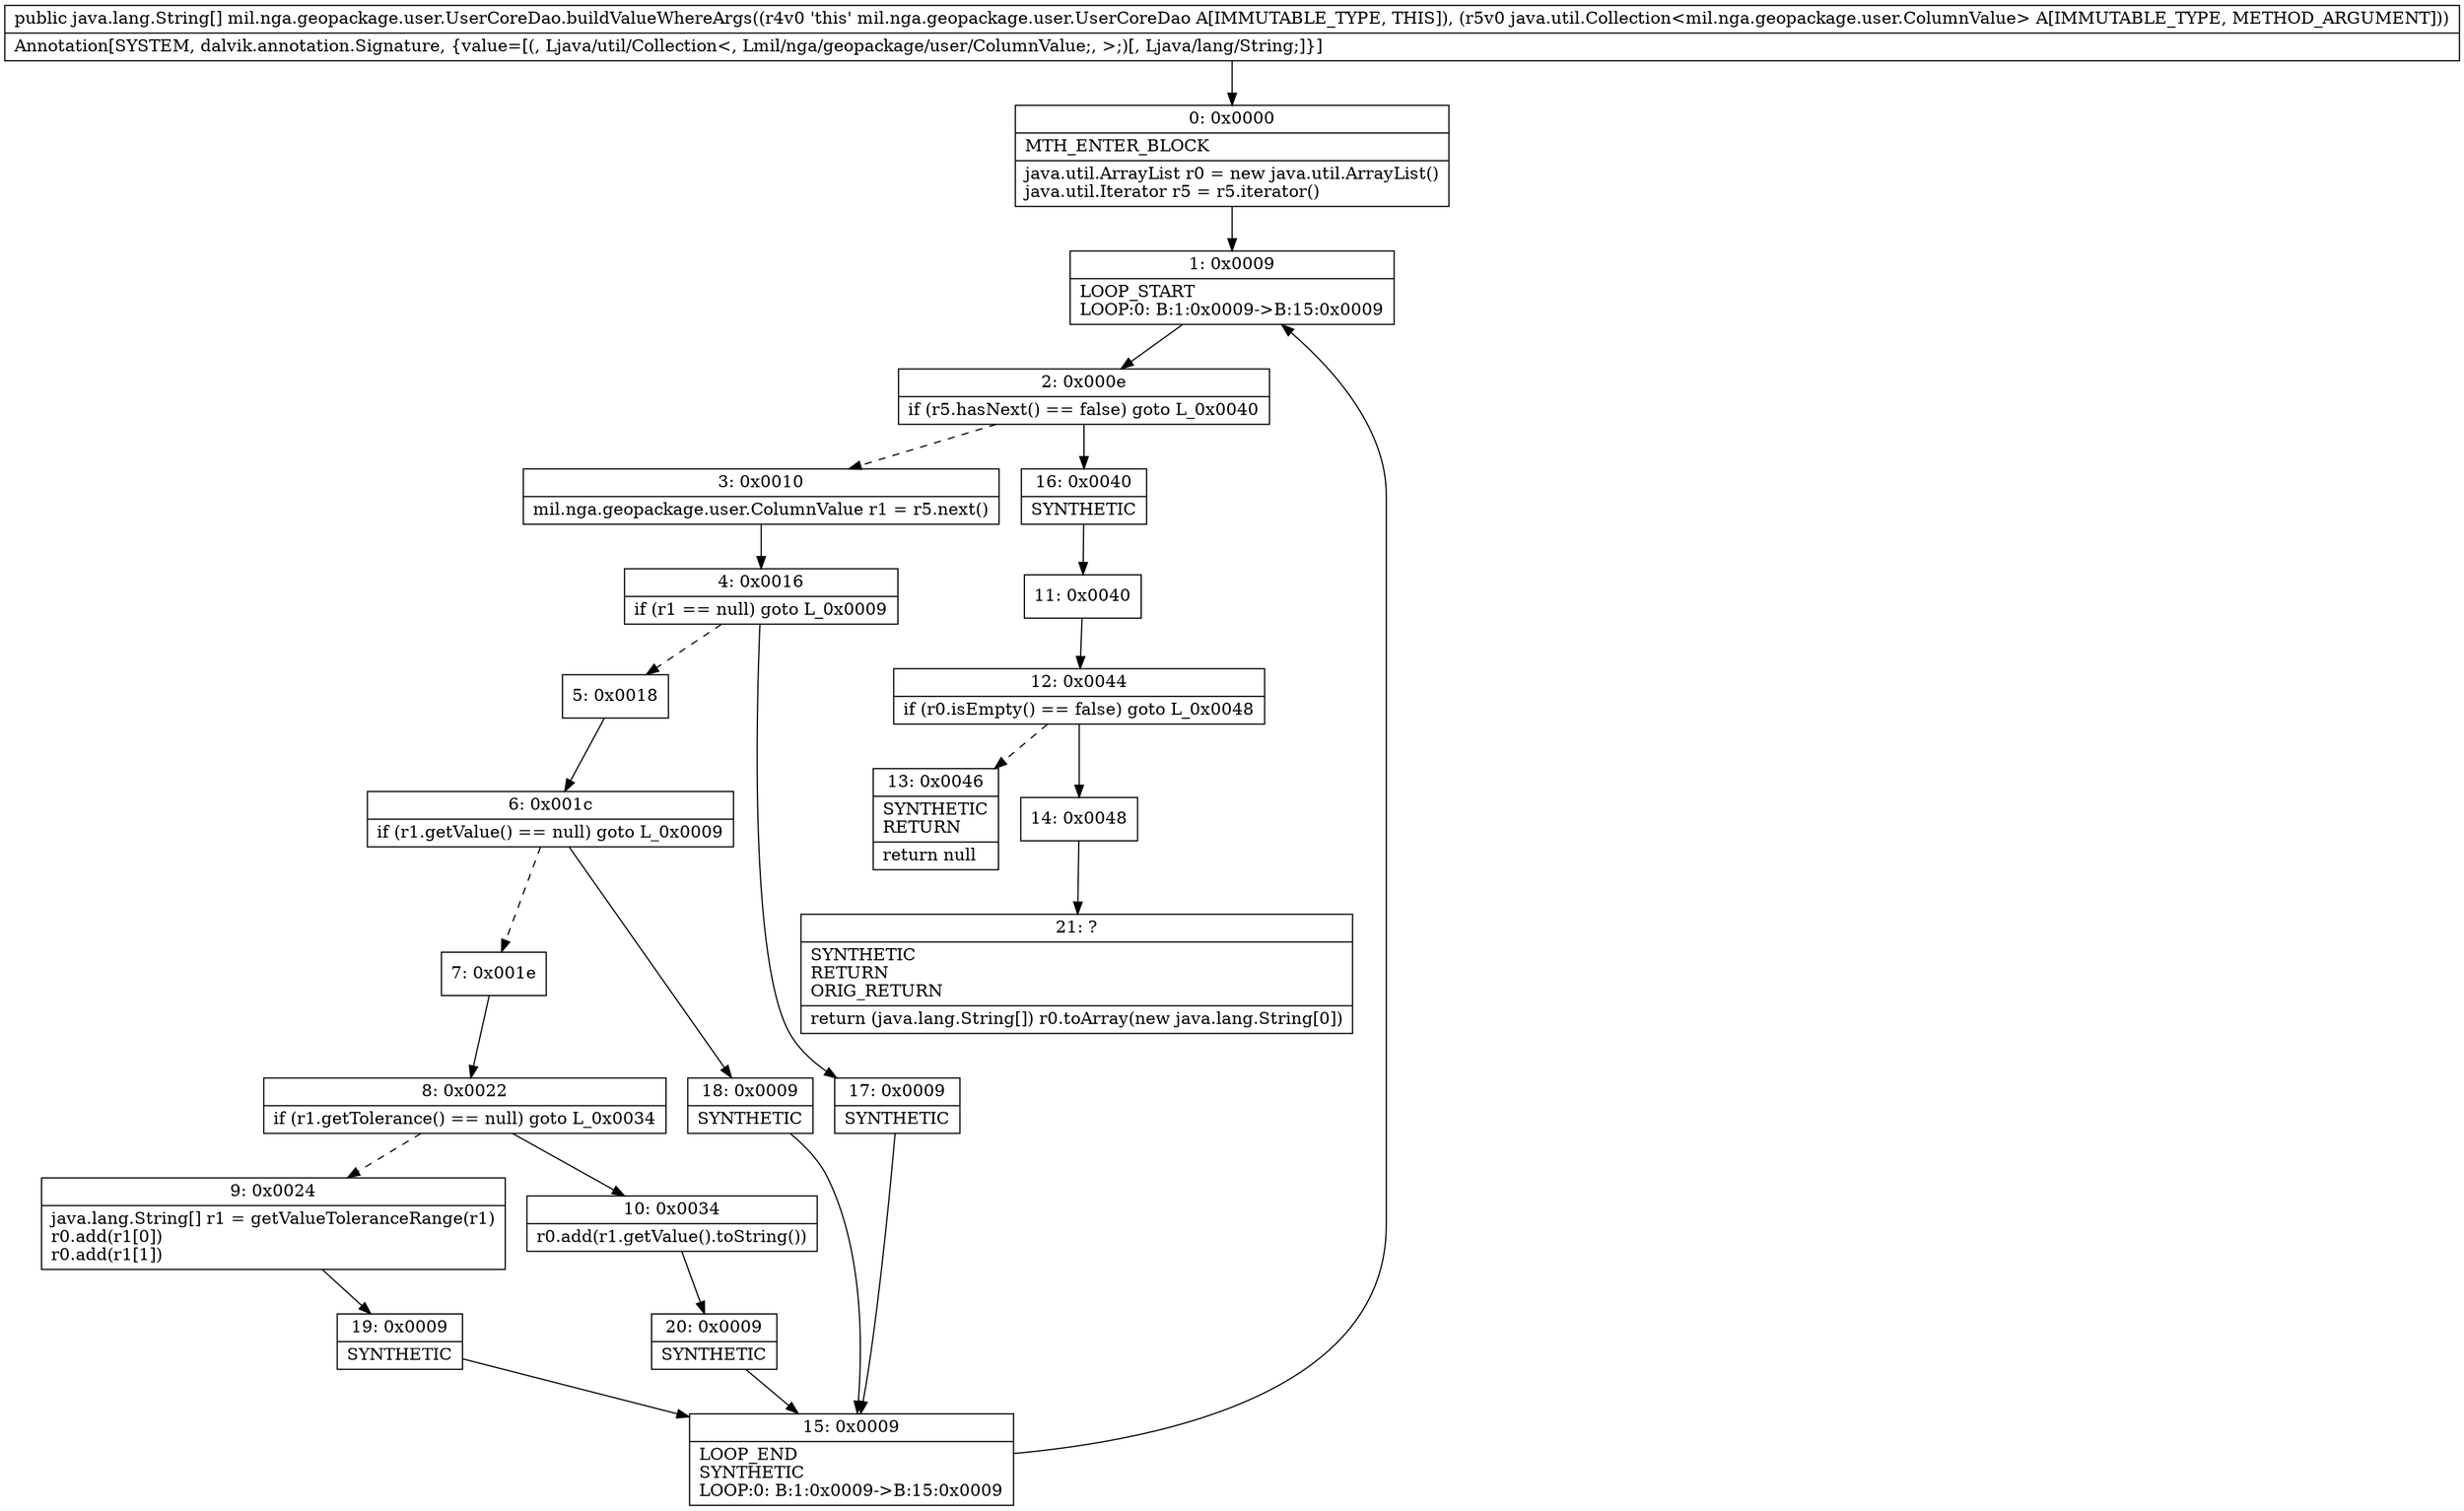 digraph "CFG formil.nga.geopackage.user.UserCoreDao.buildValueWhereArgs(Ljava\/util\/Collection;)[Ljava\/lang\/String;" {
Node_0 [shape=record,label="{0\:\ 0x0000|MTH_ENTER_BLOCK\l|java.util.ArrayList r0 = new java.util.ArrayList()\ljava.util.Iterator r5 = r5.iterator()\l}"];
Node_1 [shape=record,label="{1\:\ 0x0009|LOOP_START\lLOOP:0: B:1:0x0009\-\>B:15:0x0009\l}"];
Node_2 [shape=record,label="{2\:\ 0x000e|if (r5.hasNext() == false) goto L_0x0040\l}"];
Node_3 [shape=record,label="{3\:\ 0x0010|mil.nga.geopackage.user.ColumnValue r1 = r5.next()\l}"];
Node_4 [shape=record,label="{4\:\ 0x0016|if (r1 == null) goto L_0x0009\l}"];
Node_5 [shape=record,label="{5\:\ 0x0018}"];
Node_6 [shape=record,label="{6\:\ 0x001c|if (r1.getValue() == null) goto L_0x0009\l}"];
Node_7 [shape=record,label="{7\:\ 0x001e}"];
Node_8 [shape=record,label="{8\:\ 0x0022|if (r1.getTolerance() == null) goto L_0x0034\l}"];
Node_9 [shape=record,label="{9\:\ 0x0024|java.lang.String[] r1 = getValueToleranceRange(r1)\lr0.add(r1[0])\lr0.add(r1[1])\l}"];
Node_10 [shape=record,label="{10\:\ 0x0034|r0.add(r1.getValue().toString())\l}"];
Node_11 [shape=record,label="{11\:\ 0x0040}"];
Node_12 [shape=record,label="{12\:\ 0x0044|if (r0.isEmpty() == false) goto L_0x0048\l}"];
Node_13 [shape=record,label="{13\:\ 0x0046|SYNTHETIC\lRETURN\l|return null\l}"];
Node_14 [shape=record,label="{14\:\ 0x0048}"];
Node_15 [shape=record,label="{15\:\ 0x0009|LOOP_END\lSYNTHETIC\lLOOP:0: B:1:0x0009\-\>B:15:0x0009\l}"];
Node_16 [shape=record,label="{16\:\ 0x0040|SYNTHETIC\l}"];
Node_17 [shape=record,label="{17\:\ 0x0009|SYNTHETIC\l}"];
Node_18 [shape=record,label="{18\:\ 0x0009|SYNTHETIC\l}"];
Node_19 [shape=record,label="{19\:\ 0x0009|SYNTHETIC\l}"];
Node_20 [shape=record,label="{20\:\ 0x0009|SYNTHETIC\l}"];
Node_21 [shape=record,label="{21\:\ ?|SYNTHETIC\lRETURN\lORIG_RETURN\l|return (java.lang.String[]) r0.toArray(new java.lang.String[0])\l}"];
MethodNode[shape=record,label="{public java.lang.String[] mil.nga.geopackage.user.UserCoreDao.buildValueWhereArgs((r4v0 'this' mil.nga.geopackage.user.UserCoreDao A[IMMUTABLE_TYPE, THIS]), (r5v0 java.util.Collection\<mil.nga.geopackage.user.ColumnValue\> A[IMMUTABLE_TYPE, METHOD_ARGUMENT]))  | Annotation[SYSTEM, dalvik.annotation.Signature, \{value=[(, Ljava\/util\/Collection\<, Lmil\/nga\/geopackage\/user\/ColumnValue;, \>;)[, Ljava\/lang\/String;]\}]\l}"];
MethodNode -> Node_0;
Node_0 -> Node_1;
Node_1 -> Node_2;
Node_2 -> Node_3[style=dashed];
Node_2 -> Node_16;
Node_3 -> Node_4;
Node_4 -> Node_5[style=dashed];
Node_4 -> Node_17;
Node_5 -> Node_6;
Node_6 -> Node_7[style=dashed];
Node_6 -> Node_18;
Node_7 -> Node_8;
Node_8 -> Node_9[style=dashed];
Node_8 -> Node_10;
Node_9 -> Node_19;
Node_10 -> Node_20;
Node_11 -> Node_12;
Node_12 -> Node_13[style=dashed];
Node_12 -> Node_14;
Node_14 -> Node_21;
Node_15 -> Node_1;
Node_16 -> Node_11;
Node_17 -> Node_15;
Node_18 -> Node_15;
Node_19 -> Node_15;
Node_20 -> Node_15;
}

